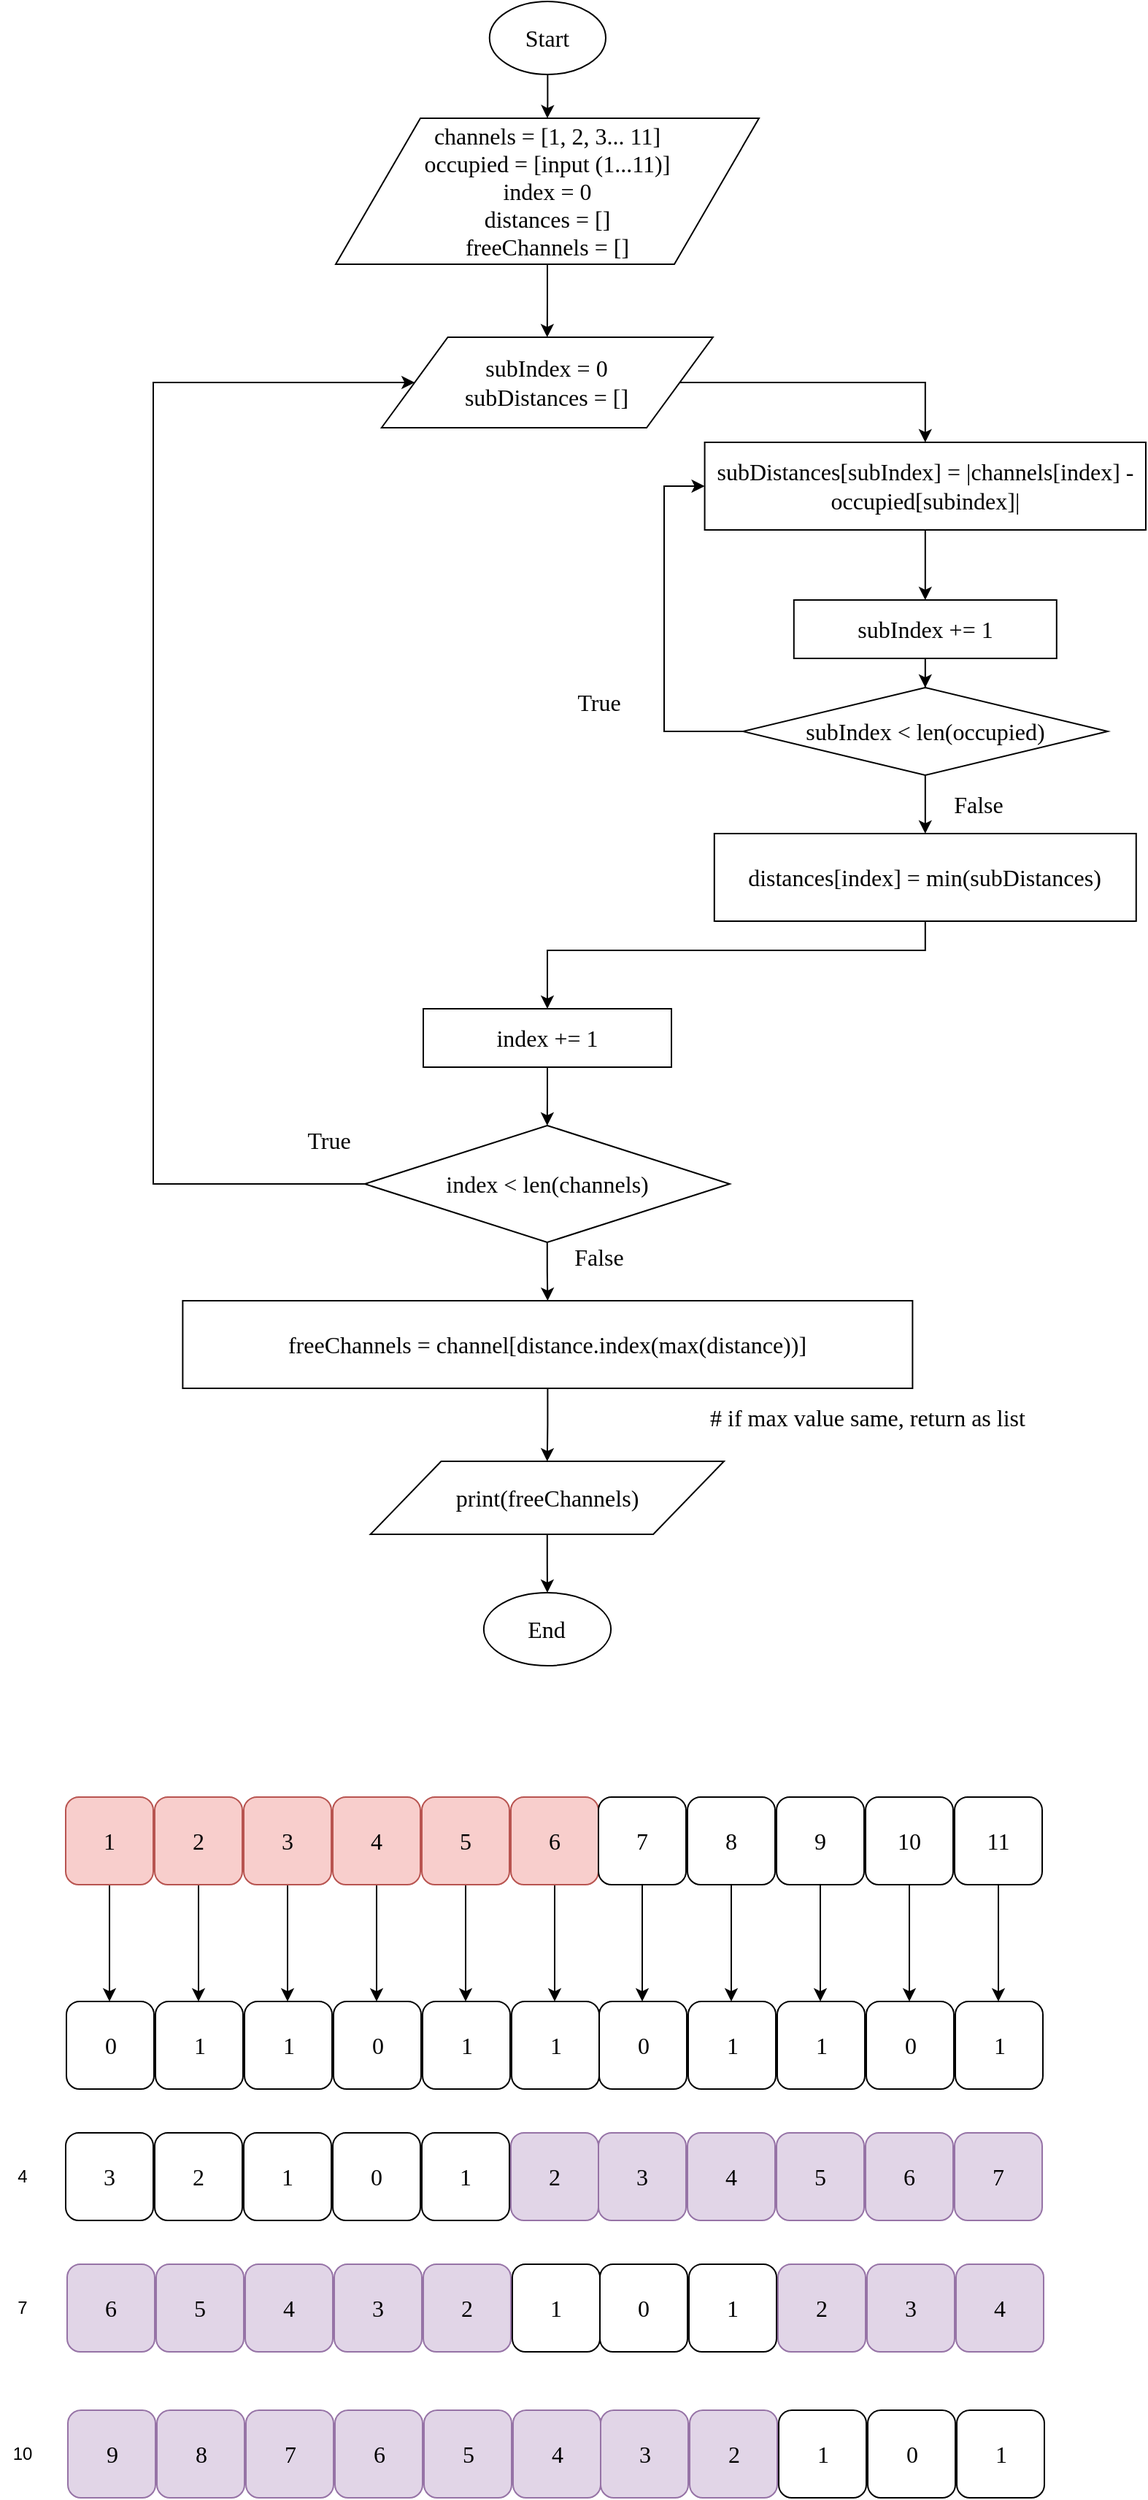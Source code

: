 <mxfile version="13.0.3" type="device"><diagram id="uQe1_LubSZWdQ-_KuCBp" name="Page-1"><mxGraphModel dx="884" dy="779" grid="1" gridSize="10" guides="1" tooltips="1" connect="1" arrows="1" fold="1" page="1" pageScale="1" pageWidth="827" pageHeight="1169" math="0" shadow="0"><root><mxCell id="0"/><mxCell id="1" parent="0"/><mxCell id="KOJaD-uP03MI9EMNl9sa-2" value="" style="edgeStyle=orthogonalEdgeStyle;rounded=0;orthogonalLoop=1;jettySize=auto;html=1;fontFamily=Tahoma;fontSize=16;" parent="1" source="x6DgzUly_1DnWLvV53yy-2" target="x6DgzUly_1DnWLvV53yy-4" edge="1"><mxGeometry relative="1" as="geometry"/></mxCell><mxCell id="x6DgzUly_1DnWLvV53yy-2" value="Start" style="ellipse;whiteSpace=wrap;html=1;fontFamily=Tahoma;fontSize=16;" parent="1" vertex="1"><mxGeometry x="350.38" y="10" width="79.62" height="50" as="geometry"/></mxCell><mxCell id="x6DgzUly_1DnWLvV53yy-3" value="End" style="ellipse;whiteSpace=wrap;html=1;fontFamily=Tahoma;fontSize=16;" parent="1" vertex="1"><mxGeometry x="346.43" y="1100" width="87.12" height="50" as="geometry"/></mxCell><mxCell id="KOJaD-uP03MI9EMNl9sa-128" style="edgeStyle=orthogonalEdgeStyle;rounded=0;orthogonalLoop=1;jettySize=auto;html=1;entryX=0.5;entryY=0;entryDx=0;entryDy=0;fontFamily=Tahoma;fontSize=16;" parent="1" source="x6DgzUly_1DnWLvV53yy-4" target="KOJaD-uP03MI9EMNl9sa-127" edge="1"><mxGeometry relative="1" as="geometry"/></mxCell><mxCell id="x6DgzUly_1DnWLvV53yy-4" value="channels = [1, 2, 3... 11]&lt;br style=&quot;font-size: 16px&quot;&gt;occupied = [input (1...11)]&lt;br style=&quot;font-size: 16px&quot;&gt;index = 0&lt;br&gt;distances = []&lt;br&gt;freeChannels = []" style="shape=parallelogram;perimeter=parallelogramPerimeter;whiteSpace=wrap;html=1;fontFamily=Tahoma;fontSize=16;" parent="1" vertex="1"><mxGeometry x="245" y="90" width="289.99" height="100" as="geometry"/></mxCell><mxCell id="KOJaD-uP03MI9EMNl9sa-29" style="edgeStyle=orthogonalEdgeStyle;rounded=0;orthogonalLoop=1;jettySize=auto;html=1;fontFamily=Tahoma;fontSize=16;" parent="1" source="KOJaD-uP03MI9EMNl9sa-27" target="x6DgzUly_1DnWLvV53yy-3" edge="1"><mxGeometry relative="1" as="geometry"/></mxCell><mxCell id="KOJaD-uP03MI9EMNl9sa-27" value="print(freeChannels)" style="shape=parallelogram;perimeter=parallelogramPerimeter;whiteSpace=wrap;html=1;fontFamily=Tahoma;fontSize=16;" parent="1" vertex="1"><mxGeometry x="268.79" y="1010" width="242.21" height="50" as="geometry"/></mxCell><mxCell id="KOJaD-uP03MI9EMNl9sa-56" value="" style="edgeStyle=orthogonalEdgeStyle;rounded=0;orthogonalLoop=1;jettySize=auto;html=1;fontFamily=Tahoma;fontSize=16;" parent="1" source="KOJaD-uP03MI9EMNl9sa-40" edge="1"><mxGeometry relative="1" as="geometry"><mxPoint x="90" y="1380" as="targetPoint"/></mxGeometry></mxCell><mxCell id="KOJaD-uP03MI9EMNl9sa-40" value="1" style="rounded=1;whiteSpace=wrap;html=1;fontFamily=Tahoma;fontSize=16;fillColor=#f8cecc;strokeColor=#b85450;" parent="1" vertex="1"><mxGeometry x="60" y="1240" width="60" height="60" as="geometry"/></mxCell><mxCell id="KOJaD-uP03MI9EMNl9sa-58" value="" style="edgeStyle=orthogonalEdgeStyle;rounded=0;orthogonalLoop=1;jettySize=auto;html=1;fontFamily=Tahoma;fontSize=16;" parent="1" source="KOJaD-uP03MI9EMNl9sa-41" edge="1"><mxGeometry relative="1" as="geometry"><mxPoint x="151" y="1380" as="targetPoint"/></mxGeometry></mxCell><mxCell id="KOJaD-uP03MI9EMNl9sa-41" value="2" style="rounded=1;whiteSpace=wrap;html=1;fontFamily=Tahoma;fontSize=16;fillColor=#f8cecc;strokeColor=#b85450;" parent="1" vertex="1"><mxGeometry x="121" y="1240" width="60" height="60" as="geometry"/></mxCell><mxCell id="KOJaD-uP03MI9EMNl9sa-60" value="" style="edgeStyle=orthogonalEdgeStyle;rounded=0;orthogonalLoop=1;jettySize=auto;html=1;fontFamily=Tahoma;fontSize=16;" parent="1" source="KOJaD-uP03MI9EMNl9sa-42" edge="1"><mxGeometry relative="1" as="geometry"><mxPoint x="212" y="1380" as="targetPoint"/></mxGeometry></mxCell><mxCell id="KOJaD-uP03MI9EMNl9sa-42" value="3" style="rounded=1;whiteSpace=wrap;html=1;fontFamily=Tahoma;fontSize=16;fillColor=#f8cecc;strokeColor=#b85450;" parent="1" vertex="1"><mxGeometry x="182" y="1240" width="60" height="60" as="geometry"/></mxCell><mxCell id="KOJaD-uP03MI9EMNl9sa-62" value="" style="edgeStyle=orthogonalEdgeStyle;rounded=0;orthogonalLoop=1;jettySize=auto;html=1;fontFamily=Tahoma;fontSize=16;" parent="1" source="KOJaD-uP03MI9EMNl9sa-43" edge="1"><mxGeometry relative="1" as="geometry"><mxPoint x="273" y="1380" as="targetPoint"/></mxGeometry></mxCell><mxCell id="KOJaD-uP03MI9EMNl9sa-43" value="4" style="rounded=1;whiteSpace=wrap;html=1;fontFamily=Tahoma;fontSize=16;fillColor=#f8cecc;strokeColor=#b85450;" parent="1" vertex="1"><mxGeometry x="243" y="1240" width="60" height="60" as="geometry"/></mxCell><mxCell id="KOJaD-uP03MI9EMNl9sa-64" value="" style="edgeStyle=orthogonalEdgeStyle;rounded=0;orthogonalLoop=1;jettySize=auto;html=1;fontFamily=Tahoma;fontSize=16;" parent="1" source="KOJaD-uP03MI9EMNl9sa-44" edge="1"><mxGeometry relative="1" as="geometry"><mxPoint x="334" y="1380" as="targetPoint"/></mxGeometry></mxCell><mxCell id="KOJaD-uP03MI9EMNl9sa-44" value="5" style="rounded=1;whiteSpace=wrap;html=1;fontFamily=Tahoma;fontSize=16;fillColor=#f8cecc;strokeColor=#b85450;" parent="1" vertex="1"><mxGeometry x="304" y="1240" width="60" height="60" as="geometry"/></mxCell><mxCell id="KOJaD-uP03MI9EMNl9sa-66" value="" style="edgeStyle=orthogonalEdgeStyle;rounded=0;orthogonalLoop=1;jettySize=auto;html=1;fontFamily=Tahoma;fontSize=16;" parent="1" source="KOJaD-uP03MI9EMNl9sa-45" edge="1"><mxGeometry relative="1" as="geometry"><mxPoint x="395" y="1380" as="targetPoint"/></mxGeometry></mxCell><mxCell id="KOJaD-uP03MI9EMNl9sa-45" value="6" style="rounded=1;whiteSpace=wrap;html=1;fontFamily=Tahoma;fontSize=16;fillColor=#f8cecc;strokeColor=#b85450;" parent="1" vertex="1"><mxGeometry x="365" y="1240" width="60" height="60" as="geometry"/></mxCell><mxCell id="KOJaD-uP03MI9EMNl9sa-68" value="" style="edgeStyle=orthogonalEdgeStyle;rounded=0;orthogonalLoop=1;jettySize=auto;html=1;fontFamily=Tahoma;fontSize=16;" parent="1" source="KOJaD-uP03MI9EMNl9sa-46" edge="1"><mxGeometry relative="1" as="geometry"><mxPoint x="455" y="1380" as="targetPoint"/></mxGeometry></mxCell><mxCell id="KOJaD-uP03MI9EMNl9sa-46" value="7" style="rounded=1;whiteSpace=wrap;html=1;fontFamily=Tahoma;fontSize=16;" parent="1" vertex="1"><mxGeometry x="425" y="1240" width="60" height="60" as="geometry"/></mxCell><mxCell id="KOJaD-uP03MI9EMNl9sa-70" value="" style="edgeStyle=orthogonalEdgeStyle;rounded=0;orthogonalLoop=1;jettySize=auto;html=1;fontFamily=Tahoma;fontSize=16;" parent="1" source="KOJaD-uP03MI9EMNl9sa-47" edge="1"><mxGeometry relative="1" as="geometry"><mxPoint x="516" y="1380" as="targetPoint"/></mxGeometry></mxCell><mxCell id="KOJaD-uP03MI9EMNl9sa-47" value="8" style="rounded=1;whiteSpace=wrap;html=1;fontFamily=Tahoma;fontSize=16;" parent="1" vertex="1"><mxGeometry x="486" y="1240" width="60" height="60" as="geometry"/></mxCell><mxCell id="KOJaD-uP03MI9EMNl9sa-74" value="" style="edgeStyle=orthogonalEdgeStyle;rounded=0;orthogonalLoop=1;jettySize=auto;html=1;fontFamily=Tahoma;fontSize=16;" parent="1" source="KOJaD-uP03MI9EMNl9sa-48" edge="1"><mxGeometry relative="1" as="geometry"><mxPoint x="577" y="1380" as="targetPoint"/></mxGeometry></mxCell><mxCell id="KOJaD-uP03MI9EMNl9sa-48" value="9" style="rounded=1;whiteSpace=wrap;html=1;fontFamily=Tahoma;fontSize=16;" parent="1" vertex="1"><mxGeometry x="547" y="1240" width="60" height="60" as="geometry"/></mxCell><mxCell id="KOJaD-uP03MI9EMNl9sa-76" value="" style="edgeStyle=orthogonalEdgeStyle;rounded=0;orthogonalLoop=1;jettySize=auto;html=1;fontFamily=Tahoma;fontSize=16;" parent="1" source="KOJaD-uP03MI9EMNl9sa-49" edge="1"><mxGeometry relative="1" as="geometry"><mxPoint x="638" y="1380" as="targetPoint"/></mxGeometry></mxCell><mxCell id="KOJaD-uP03MI9EMNl9sa-49" value="10" style="rounded=1;whiteSpace=wrap;html=1;fontFamily=Tahoma;fontSize=16;" parent="1" vertex="1"><mxGeometry x="608" y="1240" width="60" height="60" as="geometry"/></mxCell><mxCell id="KOJaD-uP03MI9EMNl9sa-78" value="" style="edgeStyle=orthogonalEdgeStyle;rounded=0;orthogonalLoop=1;jettySize=auto;html=1;fontFamily=Tahoma;fontSize=16;" parent="1" source="KOJaD-uP03MI9EMNl9sa-50" edge="1"><mxGeometry relative="1" as="geometry"><mxPoint x="699" y="1380" as="targetPoint"/></mxGeometry></mxCell><mxCell id="KOJaD-uP03MI9EMNl9sa-50" value="11" style="rounded=1;whiteSpace=wrap;html=1;fontFamily=Tahoma;fontSize=16;" parent="1" vertex="1"><mxGeometry x="669" y="1240" width="60" height="60" as="geometry"/></mxCell><mxCell id="KOJaD-uP03MI9EMNl9sa-82" style="edgeStyle=orthogonalEdgeStyle;rounded=0;orthogonalLoop=1;jettySize=auto;html=1;entryX=0.5;entryY=0;entryDx=0;entryDy=0;fontFamily=Tahoma;fontSize=16;" parent="1" source="KOJaD-uP03MI9EMNl9sa-80" target="KOJaD-uP03MI9EMNl9sa-81" edge="1"><mxGeometry relative="1" as="geometry"/></mxCell><mxCell id="KOJaD-uP03MI9EMNl9sa-80" value="subIndex += 1" style="rounded=0;whiteSpace=wrap;html=1;fontFamily=Tahoma;fontSize=16;" parent="1" vertex="1"><mxGeometry x="558.9" y="420" width="180" height="40" as="geometry"/></mxCell><mxCell id="KOJaD-uP03MI9EMNl9sa-88" style="edgeStyle=orthogonalEdgeStyle;rounded=0;orthogonalLoop=1;jettySize=auto;html=1;fontFamily=Tahoma;fontSize=16;" parent="1" source="KOJaD-uP03MI9EMNl9sa-81" target="KOJaD-uP03MI9EMNl9sa-89" edge="1"><mxGeometry relative="1" as="geometry"><mxPoint x="648.9" y="600" as="targetPoint"/></mxGeometry></mxCell><mxCell id="KOJaD-uP03MI9EMNl9sa-123" style="edgeStyle=orthogonalEdgeStyle;rounded=0;orthogonalLoop=1;jettySize=auto;html=1;entryX=0;entryY=0.5;entryDx=0;entryDy=0;fontFamily=Tahoma;fontSize=16;" parent="1" source="KOJaD-uP03MI9EMNl9sa-81" target="KOJaD-uP03MI9EMNl9sa-85" edge="1"><mxGeometry relative="1" as="geometry"><Array as="points"><mxPoint x="470" y="510"/><mxPoint x="470" y="342"/></Array></mxGeometry></mxCell><mxCell id="KOJaD-uP03MI9EMNl9sa-81" value="subIndex &amp;lt; len(occupied)" style="rhombus;whiteSpace=wrap;html=1;fontFamily=Tahoma;fontSize=16;" parent="1" vertex="1"><mxGeometry x="523.9" y="480" width="250" height="60" as="geometry"/></mxCell><mxCell id="KOJaD-uP03MI9EMNl9sa-86" style="edgeStyle=orthogonalEdgeStyle;rounded=0;orthogonalLoop=1;jettySize=auto;html=1;fontFamily=Tahoma;fontSize=16;" parent="1" source="KOJaD-uP03MI9EMNl9sa-85" target="KOJaD-uP03MI9EMNl9sa-80" edge="1"><mxGeometry relative="1" as="geometry"/></mxCell><mxCell id="KOJaD-uP03MI9EMNl9sa-85" value="&lt;span&gt;subDistances[subIndex] = |channels[index] - occupied[subindex]|&lt;/span&gt;" style="rounded=0;whiteSpace=wrap;html=1;fontFamily=Tahoma;fontSize=16;" parent="1" vertex="1"><mxGeometry x="497.79" y="312" width="302.21" height="60" as="geometry"/></mxCell><mxCell id="KOJaD-uP03MI9EMNl9sa-131" style="edgeStyle=orthogonalEdgeStyle;rounded=0;orthogonalLoop=1;jettySize=auto;html=1;entryX=0.5;entryY=0;entryDx=0;entryDy=0;fontFamily=Tahoma;fontSize=16;" parent="1" source="KOJaD-uP03MI9EMNl9sa-89" target="KOJaD-uP03MI9EMNl9sa-119" edge="1"><mxGeometry relative="1" as="geometry"><Array as="points"><mxPoint x="649" y="660"/><mxPoint x="390" y="660"/></Array></mxGeometry></mxCell><mxCell id="KOJaD-uP03MI9EMNl9sa-89" value="distances[index] = min(subDistances)" style="rounded=0;whiteSpace=wrap;html=1;fontFamily=Tahoma;fontSize=16;" parent="1" vertex="1"><mxGeometry x="504.39" y="580" width="289" height="60" as="geometry"/></mxCell><mxCell id="KOJaD-uP03MI9EMNl9sa-92" value="# if max value same, return as list" style="text;html=1;align=center;verticalAlign=middle;resizable=0;points=[];autosize=1;fontSize=16;fontFamily=Tahoma;" parent="1" vertex="1"><mxGeometry x="478.9" y="970" width="260" height="20" as="geometry"/></mxCell><mxCell id="KOJaD-uP03MI9EMNl9sa-116" style="edgeStyle=orthogonalEdgeStyle;rounded=0;orthogonalLoop=1;jettySize=auto;html=1;fontFamily=Tahoma;fontSize=16;" parent="1" source="KOJaD-uP03MI9EMNl9sa-115" target="KOJaD-uP03MI9EMNl9sa-27" edge="1"><mxGeometry relative="1" as="geometry"/></mxCell><mxCell id="KOJaD-uP03MI9EMNl9sa-115" value="freeChannels = channel[distance.index(max(distance))]" style="rounded=0;whiteSpace=wrap;html=1;fontFamily=Tahoma;fontSize=16;" parent="1" vertex="1"><mxGeometry x="140.19" y="900" width="500" height="60" as="geometry"/></mxCell><mxCell id="KOJaD-uP03MI9EMNl9sa-118" style="edgeStyle=orthogonalEdgeStyle;rounded=0;orthogonalLoop=1;jettySize=auto;html=1;fontFamily=Tahoma;fontSize=16;" parent="1" source="KOJaD-uP03MI9EMNl9sa-117" target="KOJaD-uP03MI9EMNl9sa-115" edge="1"><mxGeometry relative="1" as="geometry"/></mxCell><mxCell id="KOJaD-uP03MI9EMNl9sa-129" style="edgeStyle=orthogonalEdgeStyle;rounded=0;orthogonalLoop=1;jettySize=auto;html=1;entryX=0;entryY=0.5;entryDx=0;entryDy=0;fontFamily=Tahoma;fontSize=16;" parent="1" source="KOJaD-uP03MI9EMNl9sa-117" target="KOJaD-uP03MI9EMNl9sa-127" edge="1"><mxGeometry relative="1" as="geometry"><Array as="points"><mxPoint x="120" y="820"/><mxPoint x="120" y="271"/></Array></mxGeometry></mxCell><mxCell id="KOJaD-uP03MI9EMNl9sa-117" value="index &amp;lt; len(channels)" style="rhombus;whiteSpace=wrap;html=1;fontFamily=Tahoma;fontSize=16;" parent="1" vertex="1"><mxGeometry x="264.9" y="780" width="250" height="80" as="geometry"/></mxCell><mxCell id="KOJaD-uP03MI9EMNl9sa-121" style="edgeStyle=orthogonalEdgeStyle;rounded=0;orthogonalLoop=1;jettySize=auto;html=1;entryX=0.5;entryY=0;entryDx=0;entryDy=0;fontFamily=Tahoma;fontSize=16;" parent="1" source="KOJaD-uP03MI9EMNl9sa-119" target="KOJaD-uP03MI9EMNl9sa-117" edge="1"><mxGeometry relative="1" as="geometry"/></mxCell><mxCell id="KOJaD-uP03MI9EMNl9sa-119" value="index += 1" style="rounded=0;whiteSpace=wrap;html=1;fontFamily=Tahoma;fontSize=16;" parent="1" vertex="1"><mxGeometry x="305" y="700" width="170" height="40" as="geometry"/></mxCell><mxCell id="KOJaD-uP03MI9EMNl9sa-122" value="False" style="text;html=1;align=center;verticalAlign=middle;resizable=0;points=[];autosize=1;fontSize=16;fontFamily=Tahoma;" parent="1" vertex="1"><mxGeometry x="400" y="860" width="50" height="20" as="geometry"/></mxCell><mxCell id="KOJaD-uP03MI9EMNl9sa-124" value="True" style="text;html=1;align=center;verticalAlign=middle;resizable=0;points=[];autosize=1;fontSize=16;fontFamily=Tahoma;" parent="1" vertex="1"><mxGeometry x="400" y="480" width="50" height="20" as="geometry"/></mxCell><mxCell id="KOJaD-uP03MI9EMNl9sa-125" value="False" style="text;html=1;align=center;verticalAlign=middle;resizable=0;points=[];autosize=1;fontSize=16;fontFamily=Tahoma;" parent="1" vertex="1"><mxGeometry x="660" y="550" width="50" height="20" as="geometry"/></mxCell><mxCell id="KOJaD-uP03MI9EMNl9sa-130" style="edgeStyle=orthogonalEdgeStyle;rounded=0;orthogonalLoop=1;jettySize=auto;html=1;entryX=0.5;entryY=0;entryDx=0;entryDy=0;fontFamily=Tahoma;fontSize=16;exitX=1;exitY=0.5;exitDx=0;exitDy=0;" parent="1" source="KOJaD-uP03MI9EMNl9sa-127" target="KOJaD-uP03MI9EMNl9sa-85" edge="1"><mxGeometry relative="1" as="geometry"><Array as="points"><mxPoint x="649" y="271"/></Array></mxGeometry></mxCell><mxCell id="KOJaD-uP03MI9EMNl9sa-127" value="&lt;span&gt;subIndex = 0&lt;br&gt;&lt;/span&gt;subDistances = []&lt;span&gt;&lt;br&gt;&lt;/span&gt;" style="shape=parallelogram;perimeter=parallelogramPerimeter;whiteSpace=wrap;html=1;fontFamily=Tahoma;fontSize=16;" parent="1" vertex="1"><mxGeometry x="276.4" y="240" width="227" height="62" as="geometry"/></mxCell><mxCell id="KOJaD-uP03MI9EMNl9sa-132" value="True" style="text;html=1;align=center;verticalAlign=middle;resizable=0;points=[];autosize=1;fontSize=16;fontFamily=Tahoma;" parent="1" vertex="1"><mxGeometry x="214.9" y="780" width="50" height="20" as="geometry"/></mxCell><mxCell id="dcdeOlg2f-LzGx1KNZUg-1" value="0" style="rounded=1;whiteSpace=wrap;html=1;fontFamily=Tahoma;fontSize=16;" vertex="1" parent="1"><mxGeometry x="60.5" y="1380" width="60" height="60" as="geometry"/></mxCell><mxCell id="dcdeOlg2f-LzGx1KNZUg-2" value="1" style="rounded=1;whiteSpace=wrap;html=1;fontFamily=Tahoma;fontSize=16;" vertex="1" parent="1"><mxGeometry x="121.5" y="1380" width="60" height="60" as="geometry"/></mxCell><mxCell id="dcdeOlg2f-LzGx1KNZUg-3" value="1" style="rounded=1;whiteSpace=wrap;html=1;fontFamily=Tahoma;fontSize=16;" vertex="1" parent="1"><mxGeometry x="182.5" y="1380" width="60" height="60" as="geometry"/></mxCell><mxCell id="dcdeOlg2f-LzGx1KNZUg-4" value="0" style="rounded=1;whiteSpace=wrap;html=1;fontFamily=Tahoma;fontSize=16;" vertex="1" parent="1"><mxGeometry x="243.5" y="1380" width="60" height="60" as="geometry"/></mxCell><mxCell id="dcdeOlg2f-LzGx1KNZUg-5" value="1" style="rounded=1;whiteSpace=wrap;html=1;fontFamily=Tahoma;fontSize=16;" vertex="1" parent="1"><mxGeometry x="304.5" y="1380" width="60" height="60" as="geometry"/></mxCell><mxCell id="dcdeOlg2f-LzGx1KNZUg-6" value="1" style="rounded=1;whiteSpace=wrap;html=1;fontFamily=Tahoma;fontSize=16;" vertex="1" parent="1"><mxGeometry x="365.5" y="1380" width="60" height="60" as="geometry"/></mxCell><mxCell id="dcdeOlg2f-LzGx1KNZUg-7" value="0" style="rounded=1;whiteSpace=wrap;html=1;fontFamily=Tahoma;fontSize=16;" vertex="1" parent="1"><mxGeometry x="425.5" y="1380" width="60" height="60" as="geometry"/></mxCell><mxCell id="dcdeOlg2f-LzGx1KNZUg-8" value="1" style="rounded=1;whiteSpace=wrap;html=1;fontFamily=Tahoma;fontSize=16;" vertex="1" parent="1"><mxGeometry x="486.5" y="1380" width="60" height="60" as="geometry"/></mxCell><mxCell id="dcdeOlg2f-LzGx1KNZUg-9" value="1" style="rounded=1;whiteSpace=wrap;html=1;fontFamily=Tahoma;fontSize=16;" vertex="1" parent="1"><mxGeometry x="547.5" y="1380" width="60" height="60" as="geometry"/></mxCell><mxCell id="dcdeOlg2f-LzGx1KNZUg-10" value="0" style="rounded=1;whiteSpace=wrap;html=1;fontFamily=Tahoma;fontSize=16;" vertex="1" parent="1"><mxGeometry x="608.5" y="1380" width="60" height="60" as="geometry"/></mxCell><mxCell id="dcdeOlg2f-LzGx1KNZUg-11" value="1" style="rounded=1;whiteSpace=wrap;html=1;fontFamily=Tahoma;fontSize=16;" vertex="1" parent="1"><mxGeometry x="669.5" y="1380" width="60" height="60" as="geometry"/></mxCell><mxCell id="dcdeOlg2f-LzGx1KNZUg-12" value="3" style="rounded=1;whiteSpace=wrap;html=1;fontFamily=Tahoma;fontSize=16;" vertex="1" parent="1"><mxGeometry x="60" y="1470" width="60" height="60" as="geometry"/></mxCell><mxCell id="dcdeOlg2f-LzGx1KNZUg-13" value="2" style="rounded=1;whiteSpace=wrap;html=1;fontFamily=Tahoma;fontSize=16;" vertex="1" parent="1"><mxGeometry x="121" y="1470" width="60" height="60" as="geometry"/></mxCell><mxCell id="dcdeOlg2f-LzGx1KNZUg-14" value="1" style="rounded=1;whiteSpace=wrap;html=1;fontFamily=Tahoma;fontSize=16;" vertex="1" parent="1"><mxGeometry x="182" y="1470" width="60" height="60" as="geometry"/></mxCell><mxCell id="dcdeOlg2f-LzGx1KNZUg-15" value="0" style="rounded=1;whiteSpace=wrap;html=1;fontFamily=Tahoma;fontSize=16;" vertex="1" parent="1"><mxGeometry x="243" y="1470" width="60" height="60" as="geometry"/></mxCell><mxCell id="dcdeOlg2f-LzGx1KNZUg-16" value="1" style="rounded=1;whiteSpace=wrap;html=1;fontFamily=Tahoma;fontSize=16;" vertex="1" parent="1"><mxGeometry x="304" y="1470" width="60" height="60" as="geometry"/></mxCell><mxCell id="dcdeOlg2f-LzGx1KNZUg-17" value="2" style="rounded=1;whiteSpace=wrap;html=1;fontFamily=Tahoma;fontSize=16;fillColor=#e1d5e7;strokeColor=#9673a6;" vertex="1" parent="1"><mxGeometry x="365" y="1470" width="60" height="60" as="geometry"/></mxCell><mxCell id="dcdeOlg2f-LzGx1KNZUg-18" value="3" style="rounded=1;whiteSpace=wrap;html=1;fontFamily=Tahoma;fontSize=16;fillColor=#e1d5e7;strokeColor=#9673a6;" vertex="1" parent="1"><mxGeometry x="425" y="1470" width="60" height="60" as="geometry"/></mxCell><mxCell id="dcdeOlg2f-LzGx1KNZUg-19" value="4" style="rounded=1;whiteSpace=wrap;html=1;fontFamily=Tahoma;fontSize=16;fillColor=#e1d5e7;strokeColor=#9673a6;" vertex="1" parent="1"><mxGeometry x="486" y="1470" width="60" height="60" as="geometry"/></mxCell><mxCell id="dcdeOlg2f-LzGx1KNZUg-20" value="5" style="rounded=1;whiteSpace=wrap;html=1;fontFamily=Tahoma;fontSize=16;fillColor=#e1d5e7;strokeColor=#9673a6;" vertex="1" parent="1"><mxGeometry x="547" y="1470" width="60" height="60" as="geometry"/></mxCell><mxCell id="dcdeOlg2f-LzGx1KNZUg-21" value="6" style="rounded=1;whiteSpace=wrap;html=1;fontFamily=Tahoma;fontSize=16;fillColor=#e1d5e7;strokeColor=#9673a6;" vertex="1" parent="1"><mxGeometry x="608" y="1470" width="60" height="60" as="geometry"/></mxCell><mxCell id="dcdeOlg2f-LzGx1KNZUg-22" value="7" style="rounded=1;whiteSpace=wrap;html=1;fontFamily=Tahoma;fontSize=16;fillColor=#e1d5e7;strokeColor=#9673a6;" vertex="1" parent="1"><mxGeometry x="669" y="1470" width="60" height="60" as="geometry"/></mxCell><mxCell id="dcdeOlg2f-LzGx1KNZUg-23" value="6" style="rounded=1;whiteSpace=wrap;html=1;fontFamily=Tahoma;fontSize=16;fillColor=#e1d5e7;strokeColor=#9673a6;" vertex="1" parent="1"><mxGeometry x="61" y="1560" width="60" height="60" as="geometry"/></mxCell><mxCell id="dcdeOlg2f-LzGx1KNZUg-24" value="5" style="rounded=1;whiteSpace=wrap;html=1;fontFamily=Tahoma;fontSize=16;fillColor=#e1d5e7;strokeColor=#9673a6;" vertex="1" parent="1"><mxGeometry x="122" y="1560" width="60" height="60" as="geometry"/></mxCell><mxCell id="dcdeOlg2f-LzGx1KNZUg-25" value="4" style="rounded=1;whiteSpace=wrap;html=1;fontFamily=Tahoma;fontSize=16;fillColor=#e1d5e7;strokeColor=#9673a6;" vertex="1" parent="1"><mxGeometry x="183" y="1560" width="60" height="60" as="geometry"/></mxCell><mxCell id="dcdeOlg2f-LzGx1KNZUg-26" value="3" style="rounded=1;whiteSpace=wrap;html=1;fontFamily=Tahoma;fontSize=16;fillColor=#e1d5e7;strokeColor=#9673a6;" vertex="1" parent="1"><mxGeometry x="244" y="1560" width="60" height="60" as="geometry"/></mxCell><mxCell id="dcdeOlg2f-LzGx1KNZUg-27" value="2" style="rounded=1;whiteSpace=wrap;html=1;fontFamily=Tahoma;fontSize=16;fillColor=#e1d5e7;strokeColor=#9673a6;" vertex="1" parent="1"><mxGeometry x="305" y="1560" width="60" height="60" as="geometry"/></mxCell><mxCell id="dcdeOlg2f-LzGx1KNZUg-28" value="1" style="rounded=1;whiteSpace=wrap;html=1;fontFamily=Tahoma;fontSize=16;" vertex="1" parent="1"><mxGeometry x="366" y="1560" width="60" height="60" as="geometry"/></mxCell><mxCell id="dcdeOlg2f-LzGx1KNZUg-29" value="0" style="rounded=1;whiteSpace=wrap;html=1;fontFamily=Tahoma;fontSize=16;" vertex="1" parent="1"><mxGeometry x="426" y="1560" width="60" height="60" as="geometry"/></mxCell><mxCell id="dcdeOlg2f-LzGx1KNZUg-30" value="1" style="rounded=1;whiteSpace=wrap;html=1;fontFamily=Tahoma;fontSize=16;" vertex="1" parent="1"><mxGeometry x="487" y="1560" width="60" height="60" as="geometry"/></mxCell><mxCell id="dcdeOlg2f-LzGx1KNZUg-31" value="2" style="rounded=1;whiteSpace=wrap;html=1;fontFamily=Tahoma;fontSize=16;fillColor=#e1d5e7;strokeColor=#9673a6;" vertex="1" parent="1"><mxGeometry x="548" y="1560" width="60" height="60" as="geometry"/></mxCell><mxCell id="dcdeOlg2f-LzGx1KNZUg-32" value="3" style="rounded=1;whiteSpace=wrap;html=1;fontFamily=Tahoma;fontSize=16;fillColor=#e1d5e7;strokeColor=#9673a6;" vertex="1" parent="1"><mxGeometry x="609" y="1560" width="60" height="60" as="geometry"/></mxCell><mxCell id="dcdeOlg2f-LzGx1KNZUg-33" value="4" style="rounded=1;whiteSpace=wrap;html=1;fontFamily=Tahoma;fontSize=16;fillColor=#e1d5e7;strokeColor=#9673a6;" vertex="1" parent="1"><mxGeometry x="670" y="1560" width="60" height="60" as="geometry"/></mxCell><mxCell id="dcdeOlg2f-LzGx1KNZUg-34" value="4" style="text;html=1;align=center;verticalAlign=middle;resizable=0;points=[];autosize=1;" vertex="1" parent="1"><mxGeometry x="20" y="1490" width="20" height="20" as="geometry"/></mxCell><mxCell id="dcdeOlg2f-LzGx1KNZUg-35" value="7" style="text;html=1;align=center;verticalAlign=middle;resizable=0;points=[];autosize=1;" vertex="1" parent="1"><mxGeometry x="20" y="1580" width="20" height="20" as="geometry"/></mxCell><mxCell id="dcdeOlg2f-LzGx1KNZUg-36" value="10" style="text;html=1;align=center;verticalAlign=middle;resizable=0;points=[];autosize=1;" vertex="1" parent="1"><mxGeometry x="15" y="1680" width="30" height="20" as="geometry"/></mxCell><mxCell id="dcdeOlg2f-LzGx1KNZUg-37" value="9" style="rounded=1;whiteSpace=wrap;html=1;fontFamily=Tahoma;fontSize=16;fillColor=#e1d5e7;strokeColor=#9673a6;" vertex="1" parent="1"><mxGeometry x="61.5" y="1660" width="60" height="60" as="geometry"/></mxCell><mxCell id="dcdeOlg2f-LzGx1KNZUg-38" value="8" style="rounded=1;whiteSpace=wrap;html=1;fontFamily=Tahoma;fontSize=16;fillColor=#e1d5e7;strokeColor=#9673a6;" vertex="1" parent="1"><mxGeometry x="122.5" y="1660" width="60" height="60" as="geometry"/></mxCell><mxCell id="dcdeOlg2f-LzGx1KNZUg-39" value="7" style="rounded=1;whiteSpace=wrap;html=1;fontFamily=Tahoma;fontSize=16;fillColor=#e1d5e7;strokeColor=#9673a6;" vertex="1" parent="1"><mxGeometry x="183.5" y="1660" width="60" height="60" as="geometry"/></mxCell><mxCell id="dcdeOlg2f-LzGx1KNZUg-40" value="6" style="rounded=1;whiteSpace=wrap;html=1;fontFamily=Tahoma;fontSize=16;fillColor=#e1d5e7;strokeColor=#9673a6;" vertex="1" parent="1"><mxGeometry x="244.5" y="1660" width="60" height="60" as="geometry"/></mxCell><mxCell id="dcdeOlg2f-LzGx1KNZUg-41" value="5" style="rounded=1;whiteSpace=wrap;html=1;fontFamily=Tahoma;fontSize=16;fillColor=#e1d5e7;strokeColor=#9673a6;" vertex="1" parent="1"><mxGeometry x="305.5" y="1660" width="60" height="60" as="geometry"/></mxCell><mxCell id="dcdeOlg2f-LzGx1KNZUg-42" value="4" style="rounded=1;whiteSpace=wrap;html=1;fontFamily=Tahoma;fontSize=16;fillColor=#e1d5e7;strokeColor=#9673a6;" vertex="1" parent="1"><mxGeometry x="366.5" y="1660" width="60" height="60" as="geometry"/></mxCell><mxCell id="dcdeOlg2f-LzGx1KNZUg-43" value="3" style="rounded=1;whiteSpace=wrap;html=1;fontFamily=Tahoma;fontSize=16;fillColor=#e1d5e7;strokeColor=#9673a6;" vertex="1" parent="1"><mxGeometry x="426.5" y="1660" width="60" height="60" as="geometry"/></mxCell><mxCell id="dcdeOlg2f-LzGx1KNZUg-44" value="2" style="rounded=1;whiteSpace=wrap;html=1;fontFamily=Tahoma;fontSize=16;fillColor=#e1d5e7;strokeColor=#9673a6;" vertex="1" parent="1"><mxGeometry x="487.5" y="1660" width="60" height="60" as="geometry"/></mxCell><mxCell id="dcdeOlg2f-LzGx1KNZUg-45" value="1" style="rounded=1;whiteSpace=wrap;html=1;fontFamily=Tahoma;fontSize=16;" vertex="1" parent="1"><mxGeometry x="548.5" y="1660" width="60" height="60" as="geometry"/></mxCell><mxCell id="dcdeOlg2f-LzGx1KNZUg-46" value="0" style="rounded=1;whiteSpace=wrap;html=1;fontFamily=Tahoma;fontSize=16;" vertex="1" parent="1"><mxGeometry x="609.5" y="1660" width="60" height="60" as="geometry"/></mxCell><mxCell id="dcdeOlg2f-LzGx1KNZUg-47" value="1" style="rounded=1;whiteSpace=wrap;html=1;fontFamily=Tahoma;fontSize=16;" vertex="1" parent="1"><mxGeometry x="670.5" y="1660" width="60" height="60" as="geometry"/></mxCell></root></mxGraphModel></diagram></mxfile>
